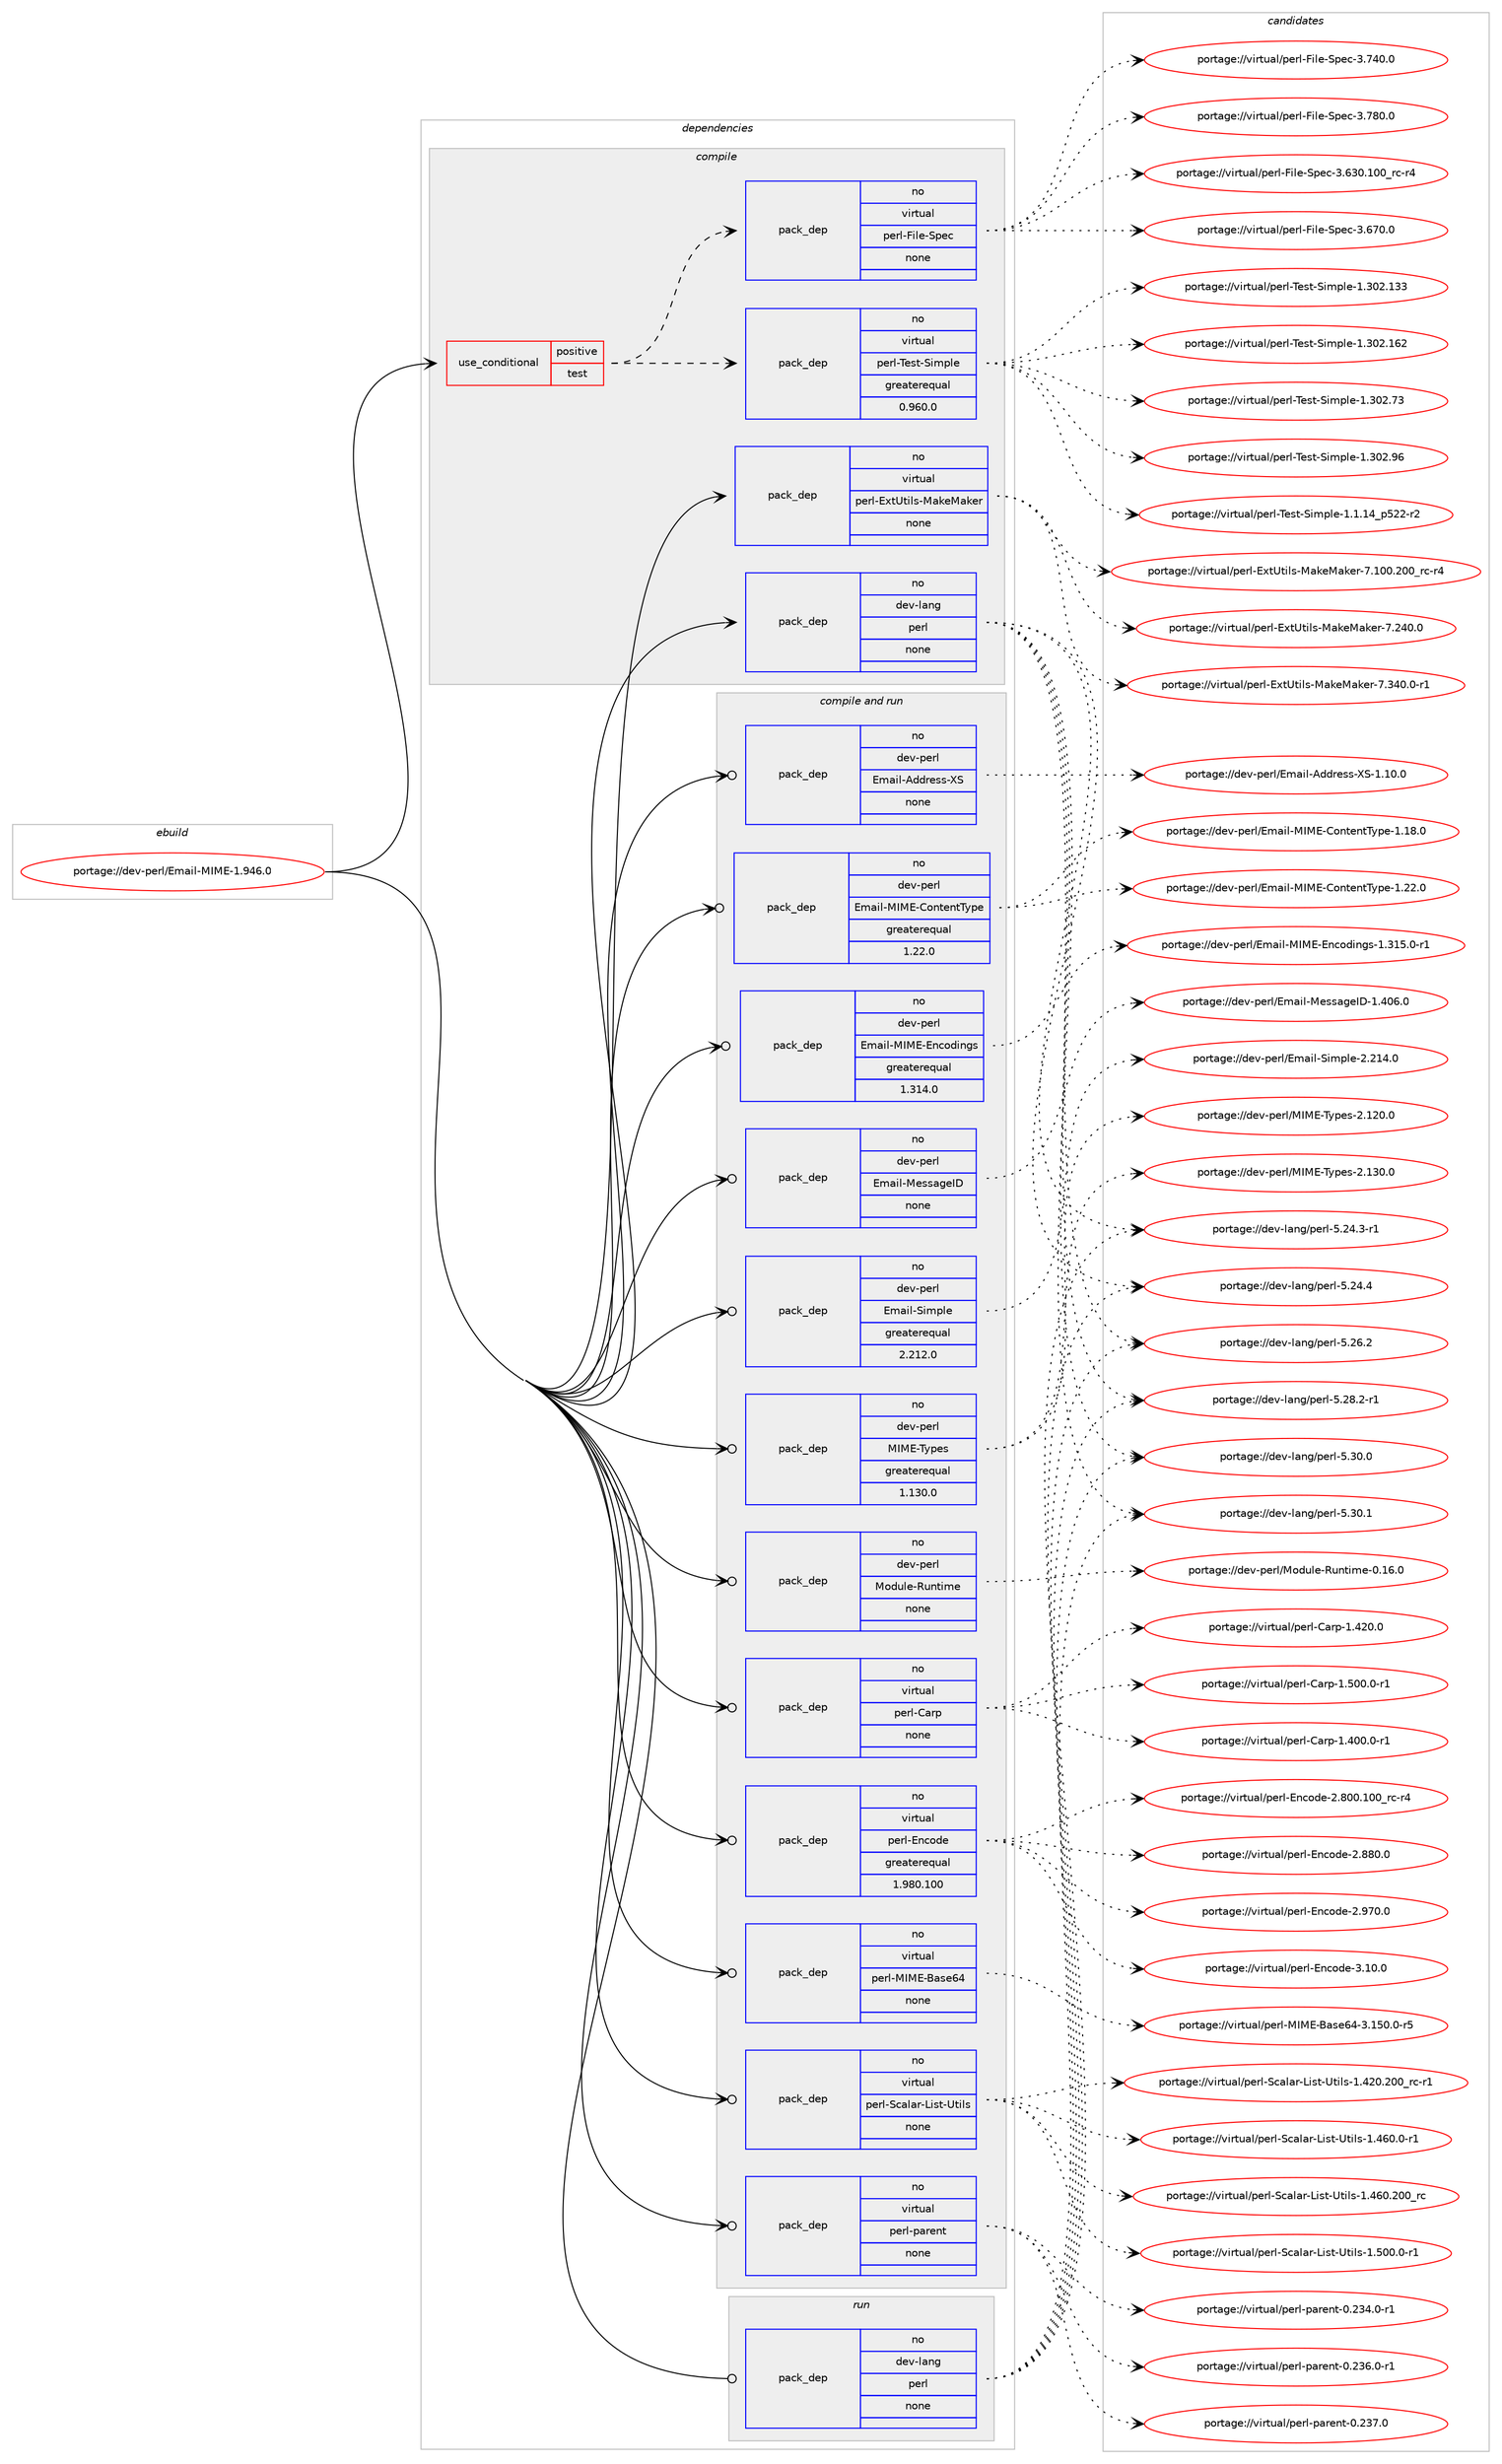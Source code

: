 digraph prolog {

# *************
# Graph options
# *************

newrank=true;
concentrate=true;
compound=true;
graph [rankdir=LR,fontname=Helvetica,fontsize=10,ranksep=1.5];#, ranksep=2.5, nodesep=0.2];
edge  [arrowhead=vee];
node  [fontname=Helvetica,fontsize=10];

# **********
# The ebuild
# **********

subgraph cluster_leftcol {
color=gray;
rank=same;
label=<<i>ebuild</i>>;
id [label="portage://dev-perl/Email-MIME-1.946.0", color=red, width=4, href="../dev-perl/Email-MIME-1.946.0.svg"];
}

# ****************
# The dependencies
# ****************

subgraph cluster_midcol {
color=gray;
label=<<i>dependencies</i>>;
subgraph cluster_compile {
fillcolor="#eeeeee";
style=filled;
label=<<i>compile</i>>;
subgraph cond22888 {
dependency112359 [label=<<TABLE BORDER="0" CELLBORDER="1" CELLSPACING="0" CELLPADDING="4"><TR><TD ROWSPAN="3" CELLPADDING="10">use_conditional</TD></TR><TR><TD>positive</TD></TR><TR><TD>test</TD></TR></TABLE>>, shape=none, color=red];
subgraph pack86295 {
dependency112360 [label=<<TABLE BORDER="0" CELLBORDER="1" CELLSPACING="0" CELLPADDING="4" WIDTH="220"><TR><TD ROWSPAN="6" CELLPADDING="30">pack_dep</TD></TR><TR><TD WIDTH="110">no</TD></TR><TR><TD>virtual</TD></TR><TR><TD>perl-File-Spec</TD></TR><TR><TD>none</TD></TR><TR><TD></TD></TR></TABLE>>, shape=none, color=blue];
}
dependency112359:e -> dependency112360:w [weight=20,style="dashed",arrowhead="vee"];
subgraph pack86296 {
dependency112361 [label=<<TABLE BORDER="0" CELLBORDER="1" CELLSPACING="0" CELLPADDING="4" WIDTH="220"><TR><TD ROWSPAN="6" CELLPADDING="30">pack_dep</TD></TR><TR><TD WIDTH="110">no</TD></TR><TR><TD>virtual</TD></TR><TR><TD>perl-Test-Simple</TD></TR><TR><TD>greaterequal</TD></TR><TR><TD>0.960.0</TD></TR></TABLE>>, shape=none, color=blue];
}
dependency112359:e -> dependency112361:w [weight=20,style="dashed",arrowhead="vee"];
}
id:e -> dependency112359:w [weight=20,style="solid",arrowhead="vee"];
subgraph pack86297 {
dependency112362 [label=<<TABLE BORDER="0" CELLBORDER="1" CELLSPACING="0" CELLPADDING="4" WIDTH="220"><TR><TD ROWSPAN="6" CELLPADDING="30">pack_dep</TD></TR><TR><TD WIDTH="110">no</TD></TR><TR><TD>dev-lang</TD></TR><TR><TD>perl</TD></TR><TR><TD>none</TD></TR><TR><TD></TD></TR></TABLE>>, shape=none, color=blue];
}
id:e -> dependency112362:w [weight=20,style="solid",arrowhead="vee"];
subgraph pack86298 {
dependency112363 [label=<<TABLE BORDER="0" CELLBORDER="1" CELLSPACING="0" CELLPADDING="4" WIDTH="220"><TR><TD ROWSPAN="6" CELLPADDING="30">pack_dep</TD></TR><TR><TD WIDTH="110">no</TD></TR><TR><TD>virtual</TD></TR><TR><TD>perl-ExtUtils-MakeMaker</TD></TR><TR><TD>none</TD></TR><TR><TD></TD></TR></TABLE>>, shape=none, color=blue];
}
id:e -> dependency112363:w [weight=20,style="solid",arrowhead="vee"];
}
subgraph cluster_compileandrun {
fillcolor="#eeeeee";
style=filled;
label=<<i>compile and run</i>>;
subgraph pack86299 {
dependency112364 [label=<<TABLE BORDER="0" CELLBORDER="1" CELLSPACING="0" CELLPADDING="4" WIDTH="220"><TR><TD ROWSPAN="6" CELLPADDING="30">pack_dep</TD></TR><TR><TD WIDTH="110">no</TD></TR><TR><TD>dev-perl</TD></TR><TR><TD>Email-Address-XS</TD></TR><TR><TD>none</TD></TR><TR><TD></TD></TR></TABLE>>, shape=none, color=blue];
}
id:e -> dependency112364:w [weight=20,style="solid",arrowhead="odotvee"];
subgraph pack86300 {
dependency112365 [label=<<TABLE BORDER="0" CELLBORDER="1" CELLSPACING="0" CELLPADDING="4" WIDTH="220"><TR><TD ROWSPAN="6" CELLPADDING="30">pack_dep</TD></TR><TR><TD WIDTH="110">no</TD></TR><TR><TD>dev-perl</TD></TR><TR><TD>Email-MIME-ContentType</TD></TR><TR><TD>greaterequal</TD></TR><TR><TD>1.22.0</TD></TR></TABLE>>, shape=none, color=blue];
}
id:e -> dependency112365:w [weight=20,style="solid",arrowhead="odotvee"];
subgraph pack86301 {
dependency112366 [label=<<TABLE BORDER="0" CELLBORDER="1" CELLSPACING="0" CELLPADDING="4" WIDTH="220"><TR><TD ROWSPAN="6" CELLPADDING="30">pack_dep</TD></TR><TR><TD WIDTH="110">no</TD></TR><TR><TD>dev-perl</TD></TR><TR><TD>Email-MIME-Encodings</TD></TR><TR><TD>greaterequal</TD></TR><TR><TD>1.314.0</TD></TR></TABLE>>, shape=none, color=blue];
}
id:e -> dependency112366:w [weight=20,style="solid",arrowhead="odotvee"];
subgraph pack86302 {
dependency112367 [label=<<TABLE BORDER="0" CELLBORDER="1" CELLSPACING="0" CELLPADDING="4" WIDTH="220"><TR><TD ROWSPAN="6" CELLPADDING="30">pack_dep</TD></TR><TR><TD WIDTH="110">no</TD></TR><TR><TD>dev-perl</TD></TR><TR><TD>Email-MessageID</TD></TR><TR><TD>none</TD></TR><TR><TD></TD></TR></TABLE>>, shape=none, color=blue];
}
id:e -> dependency112367:w [weight=20,style="solid",arrowhead="odotvee"];
subgraph pack86303 {
dependency112368 [label=<<TABLE BORDER="0" CELLBORDER="1" CELLSPACING="0" CELLPADDING="4" WIDTH="220"><TR><TD ROWSPAN="6" CELLPADDING="30">pack_dep</TD></TR><TR><TD WIDTH="110">no</TD></TR><TR><TD>dev-perl</TD></TR><TR><TD>Email-Simple</TD></TR><TR><TD>greaterequal</TD></TR><TR><TD>2.212.0</TD></TR></TABLE>>, shape=none, color=blue];
}
id:e -> dependency112368:w [weight=20,style="solid",arrowhead="odotvee"];
subgraph pack86304 {
dependency112369 [label=<<TABLE BORDER="0" CELLBORDER="1" CELLSPACING="0" CELLPADDING="4" WIDTH="220"><TR><TD ROWSPAN="6" CELLPADDING="30">pack_dep</TD></TR><TR><TD WIDTH="110">no</TD></TR><TR><TD>dev-perl</TD></TR><TR><TD>MIME-Types</TD></TR><TR><TD>greaterequal</TD></TR><TR><TD>1.130.0</TD></TR></TABLE>>, shape=none, color=blue];
}
id:e -> dependency112369:w [weight=20,style="solid",arrowhead="odotvee"];
subgraph pack86305 {
dependency112370 [label=<<TABLE BORDER="0" CELLBORDER="1" CELLSPACING="0" CELLPADDING="4" WIDTH="220"><TR><TD ROWSPAN="6" CELLPADDING="30">pack_dep</TD></TR><TR><TD WIDTH="110">no</TD></TR><TR><TD>dev-perl</TD></TR><TR><TD>Module-Runtime</TD></TR><TR><TD>none</TD></TR><TR><TD></TD></TR></TABLE>>, shape=none, color=blue];
}
id:e -> dependency112370:w [weight=20,style="solid",arrowhead="odotvee"];
subgraph pack86306 {
dependency112371 [label=<<TABLE BORDER="0" CELLBORDER="1" CELLSPACING="0" CELLPADDING="4" WIDTH="220"><TR><TD ROWSPAN="6" CELLPADDING="30">pack_dep</TD></TR><TR><TD WIDTH="110">no</TD></TR><TR><TD>virtual</TD></TR><TR><TD>perl-Carp</TD></TR><TR><TD>none</TD></TR><TR><TD></TD></TR></TABLE>>, shape=none, color=blue];
}
id:e -> dependency112371:w [weight=20,style="solid",arrowhead="odotvee"];
subgraph pack86307 {
dependency112372 [label=<<TABLE BORDER="0" CELLBORDER="1" CELLSPACING="0" CELLPADDING="4" WIDTH="220"><TR><TD ROWSPAN="6" CELLPADDING="30">pack_dep</TD></TR><TR><TD WIDTH="110">no</TD></TR><TR><TD>virtual</TD></TR><TR><TD>perl-Encode</TD></TR><TR><TD>greaterequal</TD></TR><TR><TD>1.980.100</TD></TR></TABLE>>, shape=none, color=blue];
}
id:e -> dependency112372:w [weight=20,style="solid",arrowhead="odotvee"];
subgraph pack86308 {
dependency112373 [label=<<TABLE BORDER="0" CELLBORDER="1" CELLSPACING="0" CELLPADDING="4" WIDTH="220"><TR><TD ROWSPAN="6" CELLPADDING="30">pack_dep</TD></TR><TR><TD WIDTH="110">no</TD></TR><TR><TD>virtual</TD></TR><TR><TD>perl-MIME-Base64</TD></TR><TR><TD>none</TD></TR><TR><TD></TD></TR></TABLE>>, shape=none, color=blue];
}
id:e -> dependency112373:w [weight=20,style="solid",arrowhead="odotvee"];
subgraph pack86309 {
dependency112374 [label=<<TABLE BORDER="0" CELLBORDER="1" CELLSPACING="0" CELLPADDING="4" WIDTH="220"><TR><TD ROWSPAN="6" CELLPADDING="30">pack_dep</TD></TR><TR><TD WIDTH="110">no</TD></TR><TR><TD>virtual</TD></TR><TR><TD>perl-Scalar-List-Utils</TD></TR><TR><TD>none</TD></TR><TR><TD></TD></TR></TABLE>>, shape=none, color=blue];
}
id:e -> dependency112374:w [weight=20,style="solid",arrowhead="odotvee"];
subgraph pack86310 {
dependency112375 [label=<<TABLE BORDER="0" CELLBORDER="1" CELLSPACING="0" CELLPADDING="4" WIDTH="220"><TR><TD ROWSPAN="6" CELLPADDING="30">pack_dep</TD></TR><TR><TD WIDTH="110">no</TD></TR><TR><TD>virtual</TD></TR><TR><TD>perl-parent</TD></TR><TR><TD>none</TD></TR><TR><TD></TD></TR></TABLE>>, shape=none, color=blue];
}
id:e -> dependency112375:w [weight=20,style="solid",arrowhead="odotvee"];
}
subgraph cluster_run {
fillcolor="#eeeeee";
style=filled;
label=<<i>run</i>>;
subgraph pack86311 {
dependency112376 [label=<<TABLE BORDER="0" CELLBORDER="1" CELLSPACING="0" CELLPADDING="4" WIDTH="220"><TR><TD ROWSPAN="6" CELLPADDING="30">pack_dep</TD></TR><TR><TD WIDTH="110">no</TD></TR><TR><TD>dev-lang</TD></TR><TR><TD>perl</TD></TR><TR><TD>none</TD></TR><TR><TD></TD></TR></TABLE>>, shape=none, color=blue];
}
id:e -> dependency112376:w [weight=20,style="solid",arrowhead="odot"];
}
}

# **************
# The candidates
# **************

subgraph cluster_choices {
rank=same;
color=gray;
label=<<i>candidates</i>>;

subgraph choice86295 {
color=black;
nodesep=1;
choiceportage118105114116117971084711210111410845701051081014583112101994551465451484649484895114994511452 [label="portage://virtual/perl-File-Spec-3.630.100_rc-r4", color=red, width=4,href="../virtual/perl-File-Spec-3.630.100_rc-r4.svg"];
choiceportage118105114116117971084711210111410845701051081014583112101994551465455484648 [label="portage://virtual/perl-File-Spec-3.670.0", color=red, width=4,href="../virtual/perl-File-Spec-3.670.0.svg"];
choiceportage118105114116117971084711210111410845701051081014583112101994551465552484648 [label="portage://virtual/perl-File-Spec-3.740.0", color=red, width=4,href="../virtual/perl-File-Spec-3.740.0.svg"];
choiceportage118105114116117971084711210111410845701051081014583112101994551465556484648 [label="portage://virtual/perl-File-Spec-3.780.0", color=red, width=4,href="../virtual/perl-File-Spec-3.780.0.svg"];
dependency112360:e -> choiceportage118105114116117971084711210111410845701051081014583112101994551465451484649484895114994511452:w [style=dotted,weight="100"];
dependency112360:e -> choiceportage118105114116117971084711210111410845701051081014583112101994551465455484648:w [style=dotted,weight="100"];
dependency112360:e -> choiceportage118105114116117971084711210111410845701051081014583112101994551465552484648:w [style=dotted,weight="100"];
dependency112360:e -> choiceportage118105114116117971084711210111410845701051081014583112101994551465556484648:w [style=dotted,weight="100"];
}
subgraph choice86296 {
color=black;
nodesep=1;
choiceportage11810511411611797108471121011141084584101115116458310510911210810145494649464952951125350504511450 [label="portage://virtual/perl-Test-Simple-1.1.14_p522-r2", color=red, width=4,href="../virtual/perl-Test-Simple-1.1.14_p522-r2.svg"];
choiceportage11810511411611797108471121011141084584101115116458310510911210810145494651485046495151 [label="portage://virtual/perl-Test-Simple-1.302.133", color=red, width=4,href="../virtual/perl-Test-Simple-1.302.133.svg"];
choiceportage11810511411611797108471121011141084584101115116458310510911210810145494651485046495450 [label="portage://virtual/perl-Test-Simple-1.302.162", color=red, width=4,href="../virtual/perl-Test-Simple-1.302.162.svg"];
choiceportage118105114116117971084711210111410845841011151164583105109112108101454946514850465551 [label="portage://virtual/perl-Test-Simple-1.302.73", color=red, width=4,href="../virtual/perl-Test-Simple-1.302.73.svg"];
choiceportage118105114116117971084711210111410845841011151164583105109112108101454946514850465754 [label="portage://virtual/perl-Test-Simple-1.302.96", color=red, width=4,href="../virtual/perl-Test-Simple-1.302.96.svg"];
dependency112361:e -> choiceportage11810511411611797108471121011141084584101115116458310510911210810145494649464952951125350504511450:w [style=dotted,weight="100"];
dependency112361:e -> choiceportage11810511411611797108471121011141084584101115116458310510911210810145494651485046495151:w [style=dotted,weight="100"];
dependency112361:e -> choiceportage11810511411611797108471121011141084584101115116458310510911210810145494651485046495450:w [style=dotted,weight="100"];
dependency112361:e -> choiceportage118105114116117971084711210111410845841011151164583105109112108101454946514850465551:w [style=dotted,weight="100"];
dependency112361:e -> choiceportage118105114116117971084711210111410845841011151164583105109112108101454946514850465754:w [style=dotted,weight="100"];
}
subgraph choice86297 {
color=black;
nodesep=1;
choiceportage100101118451089711010347112101114108455346505246514511449 [label="portage://dev-lang/perl-5.24.3-r1", color=red, width=4,href="../dev-lang/perl-5.24.3-r1.svg"];
choiceportage10010111845108971101034711210111410845534650524652 [label="portage://dev-lang/perl-5.24.4", color=red, width=4,href="../dev-lang/perl-5.24.4.svg"];
choiceportage10010111845108971101034711210111410845534650544650 [label="portage://dev-lang/perl-5.26.2", color=red, width=4,href="../dev-lang/perl-5.26.2.svg"];
choiceportage100101118451089711010347112101114108455346505646504511449 [label="portage://dev-lang/perl-5.28.2-r1", color=red, width=4,href="../dev-lang/perl-5.28.2-r1.svg"];
choiceportage10010111845108971101034711210111410845534651484648 [label="portage://dev-lang/perl-5.30.0", color=red, width=4,href="../dev-lang/perl-5.30.0.svg"];
choiceportage10010111845108971101034711210111410845534651484649 [label="portage://dev-lang/perl-5.30.1", color=red, width=4,href="../dev-lang/perl-5.30.1.svg"];
dependency112362:e -> choiceportage100101118451089711010347112101114108455346505246514511449:w [style=dotted,weight="100"];
dependency112362:e -> choiceportage10010111845108971101034711210111410845534650524652:w [style=dotted,weight="100"];
dependency112362:e -> choiceportage10010111845108971101034711210111410845534650544650:w [style=dotted,weight="100"];
dependency112362:e -> choiceportage100101118451089711010347112101114108455346505646504511449:w [style=dotted,weight="100"];
dependency112362:e -> choiceportage10010111845108971101034711210111410845534651484648:w [style=dotted,weight="100"];
dependency112362:e -> choiceportage10010111845108971101034711210111410845534651484649:w [style=dotted,weight="100"];
}
subgraph choice86298 {
color=black;
nodesep=1;
choiceportage118105114116117971084711210111410845691201168511610510811545779710710177971071011144555464948484650484895114994511452 [label="portage://virtual/perl-ExtUtils-MakeMaker-7.100.200_rc-r4", color=red, width=4,href="../virtual/perl-ExtUtils-MakeMaker-7.100.200_rc-r4.svg"];
choiceportage118105114116117971084711210111410845691201168511610510811545779710710177971071011144555465052484648 [label="portage://virtual/perl-ExtUtils-MakeMaker-7.240.0", color=red, width=4,href="../virtual/perl-ExtUtils-MakeMaker-7.240.0.svg"];
choiceportage1181051141161179710847112101114108456912011685116105108115457797107101779710710111445554651524846484511449 [label="portage://virtual/perl-ExtUtils-MakeMaker-7.340.0-r1", color=red, width=4,href="../virtual/perl-ExtUtils-MakeMaker-7.340.0-r1.svg"];
dependency112363:e -> choiceportage118105114116117971084711210111410845691201168511610510811545779710710177971071011144555464948484650484895114994511452:w [style=dotted,weight="100"];
dependency112363:e -> choiceportage118105114116117971084711210111410845691201168511610510811545779710710177971071011144555465052484648:w [style=dotted,weight="100"];
dependency112363:e -> choiceportage1181051141161179710847112101114108456912011685116105108115457797107101779710710111445554651524846484511449:w [style=dotted,weight="100"];
}
subgraph choice86299 {
color=black;
nodesep=1;
choiceportage10010111845112101114108476910997105108456510010011410111511545888345494649484648 [label="portage://dev-perl/Email-Address-XS-1.10.0", color=red, width=4,href="../dev-perl/Email-Address-XS-1.10.0.svg"];
dependency112364:e -> choiceportage10010111845112101114108476910997105108456510010011410111511545888345494649484648:w [style=dotted,weight="100"];
}
subgraph choice86300 {
color=black;
nodesep=1;
choiceportage10010111845112101114108476910997105108457773776945671111101161011101168412111210145494649564648 [label="portage://dev-perl/Email-MIME-ContentType-1.18.0", color=red, width=4,href="../dev-perl/Email-MIME-ContentType-1.18.0.svg"];
choiceportage10010111845112101114108476910997105108457773776945671111101161011101168412111210145494650504648 [label="portage://dev-perl/Email-MIME-ContentType-1.22.0", color=red, width=4,href="../dev-perl/Email-MIME-ContentType-1.22.0.svg"];
dependency112365:e -> choiceportage10010111845112101114108476910997105108457773776945671111101161011101168412111210145494649564648:w [style=dotted,weight="100"];
dependency112365:e -> choiceportage10010111845112101114108476910997105108457773776945671111101161011101168412111210145494650504648:w [style=dotted,weight="100"];
}
subgraph choice86301 {
color=black;
nodesep=1;
choiceportage10010111845112101114108476910997105108457773776945691109911110010511010311545494651495346484511449 [label="portage://dev-perl/Email-MIME-Encodings-1.315.0-r1", color=red, width=4,href="../dev-perl/Email-MIME-Encodings-1.315.0-r1.svg"];
dependency112366:e -> choiceportage10010111845112101114108476910997105108457773776945691109911110010511010311545494651495346484511449:w [style=dotted,weight="100"];
}
subgraph choice86302 {
color=black;
nodesep=1;
choiceportage1001011184511210111410847691099710510845771011151159710310173684549465248544648 [label="portage://dev-perl/Email-MessageID-1.406.0", color=red, width=4,href="../dev-perl/Email-MessageID-1.406.0.svg"];
dependency112367:e -> choiceportage1001011184511210111410847691099710510845771011151159710310173684549465248544648:w [style=dotted,weight="100"];
}
subgraph choice86303 {
color=black;
nodesep=1;
choiceportage1001011184511210111410847691099710510845831051091121081014550465049524648 [label="portage://dev-perl/Email-Simple-2.214.0", color=red, width=4,href="../dev-perl/Email-Simple-2.214.0.svg"];
dependency112368:e -> choiceportage1001011184511210111410847691099710510845831051091121081014550465049524648:w [style=dotted,weight="100"];
}
subgraph choice86304 {
color=black;
nodesep=1;
choiceportage10010111845112101114108477773776945841211121011154550464950484648 [label="portage://dev-perl/MIME-Types-2.120.0", color=red, width=4,href="../dev-perl/MIME-Types-2.120.0.svg"];
choiceportage10010111845112101114108477773776945841211121011154550464951484648 [label="portage://dev-perl/MIME-Types-2.130.0", color=red, width=4,href="../dev-perl/MIME-Types-2.130.0.svg"];
dependency112369:e -> choiceportage10010111845112101114108477773776945841211121011154550464950484648:w [style=dotted,weight="100"];
dependency112369:e -> choiceportage10010111845112101114108477773776945841211121011154550464951484648:w [style=dotted,weight="100"];
}
subgraph choice86305 {
color=black;
nodesep=1;
choiceportage100101118451121011141084777111100117108101458211711011610510910145484649544648 [label="portage://dev-perl/Module-Runtime-0.16.0", color=red, width=4,href="../dev-perl/Module-Runtime-0.16.0.svg"];
dependency112370:e -> choiceportage100101118451121011141084777111100117108101458211711011610510910145484649544648:w [style=dotted,weight="100"];
}
subgraph choice86306 {
color=black;
nodesep=1;
choiceportage118105114116117971084711210111410845679711411245494652484846484511449 [label="portage://virtual/perl-Carp-1.400.0-r1", color=red, width=4,href="../virtual/perl-Carp-1.400.0-r1.svg"];
choiceportage11810511411611797108471121011141084567971141124549465250484648 [label="portage://virtual/perl-Carp-1.420.0", color=red, width=4,href="../virtual/perl-Carp-1.420.0.svg"];
choiceportage118105114116117971084711210111410845679711411245494653484846484511449 [label="portage://virtual/perl-Carp-1.500.0-r1", color=red, width=4,href="../virtual/perl-Carp-1.500.0-r1.svg"];
dependency112371:e -> choiceportage118105114116117971084711210111410845679711411245494652484846484511449:w [style=dotted,weight="100"];
dependency112371:e -> choiceportage11810511411611797108471121011141084567971141124549465250484648:w [style=dotted,weight="100"];
dependency112371:e -> choiceportage118105114116117971084711210111410845679711411245494653484846484511449:w [style=dotted,weight="100"];
}
subgraph choice86307 {
color=black;
nodesep=1;
choiceportage11810511411611797108471121011141084569110991111001014550465648484649484895114994511452 [label="portage://virtual/perl-Encode-2.800.100_rc-r4", color=red, width=4,href="../virtual/perl-Encode-2.800.100_rc-r4.svg"];
choiceportage11810511411611797108471121011141084569110991111001014550465656484648 [label="portage://virtual/perl-Encode-2.880.0", color=red, width=4,href="../virtual/perl-Encode-2.880.0.svg"];
choiceportage11810511411611797108471121011141084569110991111001014550465755484648 [label="portage://virtual/perl-Encode-2.970.0", color=red, width=4,href="../virtual/perl-Encode-2.970.0.svg"];
choiceportage118105114116117971084711210111410845691109911110010145514649484648 [label="portage://virtual/perl-Encode-3.10.0", color=red, width=4,href="../virtual/perl-Encode-3.10.0.svg"];
dependency112372:e -> choiceportage11810511411611797108471121011141084569110991111001014550465648484649484895114994511452:w [style=dotted,weight="100"];
dependency112372:e -> choiceportage11810511411611797108471121011141084569110991111001014550465656484648:w [style=dotted,weight="100"];
dependency112372:e -> choiceportage11810511411611797108471121011141084569110991111001014550465755484648:w [style=dotted,weight="100"];
dependency112372:e -> choiceportage118105114116117971084711210111410845691109911110010145514649484648:w [style=dotted,weight="100"];
}
subgraph choice86308 {
color=black;
nodesep=1;
choiceportage11810511411611797108471121011141084577737769456697115101545245514649534846484511453 [label="portage://virtual/perl-MIME-Base64-3.150.0-r5", color=red, width=4,href="../virtual/perl-MIME-Base64-3.150.0-r5.svg"];
dependency112373:e -> choiceportage11810511411611797108471121011141084577737769456697115101545245514649534846484511453:w [style=dotted,weight="100"];
}
subgraph choice86309 {
color=black;
nodesep=1;
choiceportage11810511411611797108471121011141084583999710897114457610511511645851161051081154549465250484650484895114994511449 [label="portage://virtual/perl-Scalar-List-Utils-1.420.200_rc-r1", color=red, width=4,href="../virtual/perl-Scalar-List-Utils-1.420.200_rc-r1.svg"];
choiceportage118105114116117971084711210111410845839997108971144576105115116458511610510811545494652544846484511449 [label="portage://virtual/perl-Scalar-List-Utils-1.460.0-r1", color=red, width=4,href="../virtual/perl-Scalar-List-Utils-1.460.0-r1.svg"];
choiceportage1181051141161179710847112101114108458399971089711445761051151164585116105108115454946525448465048489511499 [label="portage://virtual/perl-Scalar-List-Utils-1.460.200_rc", color=red, width=4,href="../virtual/perl-Scalar-List-Utils-1.460.200_rc.svg"];
choiceportage118105114116117971084711210111410845839997108971144576105115116458511610510811545494653484846484511449 [label="portage://virtual/perl-Scalar-List-Utils-1.500.0-r1", color=red, width=4,href="../virtual/perl-Scalar-List-Utils-1.500.0-r1.svg"];
dependency112374:e -> choiceportage11810511411611797108471121011141084583999710897114457610511511645851161051081154549465250484650484895114994511449:w [style=dotted,weight="100"];
dependency112374:e -> choiceportage118105114116117971084711210111410845839997108971144576105115116458511610510811545494652544846484511449:w [style=dotted,weight="100"];
dependency112374:e -> choiceportage1181051141161179710847112101114108458399971089711445761051151164585116105108115454946525448465048489511499:w [style=dotted,weight="100"];
dependency112374:e -> choiceportage118105114116117971084711210111410845839997108971144576105115116458511610510811545494653484846484511449:w [style=dotted,weight="100"];
}
subgraph choice86310 {
color=black;
nodesep=1;
choiceportage1181051141161179710847112101114108451129711410111011645484650515246484511449 [label="portage://virtual/perl-parent-0.234.0-r1", color=red, width=4,href="../virtual/perl-parent-0.234.0-r1.svg"];
choiceportage1181051141161179710847112101114108451129711410111011645484650515446484511449 [label="portage://virtual/perl-parent-0.236.0-r1", color=red, width=4,href="../virtual/perl-parent-0.236.0-r1.svg"];
choiceportage118105114116117971084711210111410845112971141011101164548465051554648 [label="portage://virtual/perl-parent-0.237.0", color=red, width=4,href="../virtual/perl-parent-0.237.0.svg"];
dependency112375:e -> choiceportage1181051141161179710847112101114108451129711410111011645484650515246484511449:w [style=dotted,weight="100"];
dependency112375:e -> choiceportage1181051141161179710847112101114108451129711410111011645484650515446484511449:w [style=dotted,weight="100"];
dependency112375:e -> choiceportage118105114116117971084711210111410845112971141011101164548465051554648:w [style=dotted,weight="100"];
}
subgraph choice86311 {
color=black;
nodesep=1;
choiceportage100101118451089711010347112101114108455346505246514511449 [label="portage://dev-lang/perl-5.24.3-r1", color=red, width=4,href="../dev-lang/perl-5.24.3-r1.svg"];
choiceportage10010111845108971101034711210111410845534650524652 [label="portage://dev-lang/perl-5.24.4", color=red, width=4,href="../dev-lang/perl-5.24.4.svg"];
choiceportage10010111845108971101034711210111410845534650544650 [label="portage://dev-lang/perl-5.26.2", color=red, width=4,href="../dev-lang/perl-5.26.2.svg"];
choiceportage100101118451089711010347112101114108455346505646504511449 [label="portage://dev-lang/perl-5.28.2-r1", color=red, width=4,href="../dev-lang/perl-5.28.2-r1.svg"];
choiceportage10010111845108971101034711210111410845534651484648 [label="portage://dev-lang/perl-5.30.0", color=red, width=4,href="../dev-lang/perl-5.30.0.svg"];
choiceportage10010111845108971101034711210111410845534651484649 [label="portage://dev-lang/perl-5.30.1", color=red, width=4,href="../dev-lang/perl-5.30.1.svg"];
dependency112376:e -> choiceportage100101118451089711010347112101114108455346505246514511449:w [style=dotted,weight="100"];
dependency112376:e -> choiceportage10010111845108971101034711210111410845534650524652:w [style=dotted,weight="100"];
dependency112376:e -> choiceportage10010111845108971101034711210111410845534650544650:w [style=dotted,weight="100"];
dependency112376:e -> choiceportage100101118451089711010347112101114108455346505646504511449:w [style=dotted,weight="100"];
dependency112376:e -> choiceportage10010111845108971101034711210111410845534651484648:w [style=dotted,weight="100"];
dependency112376:e -> choiceportage10010111845108971101034711210111410845534651484649:w [style=dotted,weight="100"];
}
}

}
